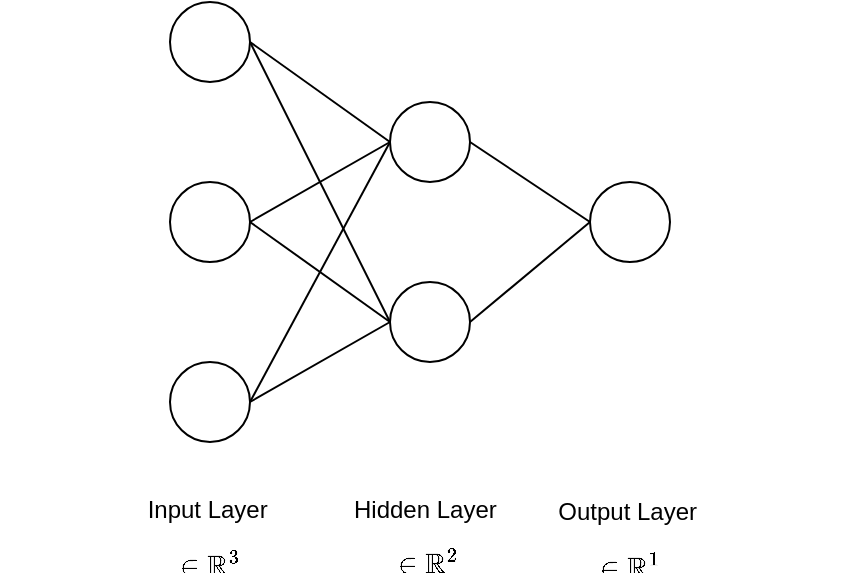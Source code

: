 <mxfile version="16.0.0" type="device"><diagram id="JA9aY69yblqyHNH2PxxD" name="Page-1"><mxGraphModel dx="1504" dy="390" grid="1" gridSize="10" guides="1" tooltips="1" connect="1" arrows="1" fold="1" page="1" pageScale="1" pageWidth="827" pageHeight="1169" math="1" shadow="0"><root><mxCell id="0"/><mxCell id="1" parent="0"/><mxCell id="FI4-Nc0t1YWuETO4-OyY-1" value="" style="ellipse;whiteSpace=wrap;html=1;aspect=fixed;" vertex="1" parent="1"><mxGeometry x="50" y="300" width="40" height="40" as="geometry"/></mxCell><mxCell id="FI4-Nc0t1YWuETO4-OyY-2" value="" style="ellipse;whiteSpace=wrap;html=1;aspect=fixed;" vertex="1" parent="1"><mxGeometry x="50" y="480" width="40" height="40" as="geometry"/></mxCell><mxCell id="FI4-Nc0t1YWuETO4-OyY-3" value="" style="ellipse;whiteSpace=wrap;html=1;aspect=fixed;" vertex="1" parent="1"><mxGeometry x="50" y="390" width="40" height="40" as="geometry"/></mxCell><mxCell id="FI4-Nc0t1YWuETO4-OyY-4" value="" style="ellipse;whiteSpace=wrap;html=1;aspect=fixed;" vertex="1" parent="1"><mxGeometry x="160" y="350" width="40" height="40" as="geometry"/></mxCell><mxCell id="FI4-Nc0t1YWuETO4-OyY-5" value="" style="ellipse;whiteSpace=wrap;html=1;aspect=fixed;" vertex="1" parent="1"><mxGeometry x="160" y="440" width="40" height="40" as="geometry"/></mxCell><mxCell id="FI4-Nc0t1YWuETO4-OyY-6" value="" style="ellipse;whiteSpace=wrap;html=1;aspect=fixed;" vertex="1" parent="1"><mxGeometry x="260" y="390" width="40" height="40" as="geometry"/></mxCell><mxCell id="FI4-Nc0t1YWuETO4-OyY-7" value="" style="endArrow=none;html=1;rounded=0;entryX=0;entryY=0.5;entryDx=0;entryDy=0;exitX=1;exitY=0.5;exitDx=0;exitDy=0;" edge="1" parent="1" source="FI4-Nc0t1YWuETO4-OyY-1" target="FI4-Nc0t1YWuETO4-OyY-4"><mxGeometry width="50" height="50" relative="1" as="geometry"><mxPoint x="120" y="320" as="sourcePoint"/><mxPoint x="170" y="270" as="targetPoint"/></mxGeometry></mxCell><mxCell id="FI4-Nc0t1YWuETO4-OyY-8" value="" style="endArrow=none;html=1;rounded=0;entryX=0;entryY=0.5;entryDx=0;entryDy=0;" edge="1" parent="1" target="FI4-Nc0t1YWuETO4-OyY-4"><mxGeometry width="50" height="50" relative="1" as="geometry"><mxPoint x="90" y="410" as="sourcePoint"/><mxPoint x="160" y="450" as="targetPoint"/></mxGeometry></mxCell><mxCell id="FI4-Nc0t1YWuETO4-OyY-9" value="" style="endArrow=none;html=1;rounded=0;entryX=0;entryY=0.5;entryDx=0;entryDy=0;exitX=1;exitY=0.5;exitDx=0;exitDy=0;" edge="1" parent="1" source="FI4-Nc0t1YWuETO4-OyY-2" target="FI4-Nc0t1YWuETO4-OyY-4"><mxGeometry width="50" height="50" relative="1" as="geometry"><mxPoint x="120" y="500" as="sourcePoint"/><mxPoint x="160" y="450" as="targetPoint"/></mxGeometry></mxCell><mxCell id="FI4-Nc0t1YWuETO4-OyY-10" value="" style="endArrow=none;html=1;rounded=0;entryX=0;entryY=0.5;entryDx=0;entryDy=0;exitX=1;exitY=0.5;exitDx=0;exitDy=0;" edge="1" parent="1" source="FI4-Nc0t1YWuETO4-OyY-1" target="FI4-Nc0t1YWuETO4-OyY-5"><mxGeometry width="50" height="50" relative="1" as="geometry"><mxPoint x="120" y="320" as="sourcePoint"/><mxPoint x="160" y="360" as="targetPoint"/></mxGeometry></mxCell><mxCell id="FI4-Nc0t1YWuETO4-OyY-11" value="" style="endArrow=none;html=1;rounded=0;exitX=1;exitY=0.5;exitDx=0;exitDy=0;" edge="1" parent="1" source="FI4-Nc0t1YWuETO4-OyY-3"><mxGeometry width="50" height="50" relative="1" as="geometry"><mxPoint x="120" y="410" as="sourcePoint"/><mxPoint x="160" y="460" as="targetPoint"/></mxGeometry></mxCell><mxCell id="FI4-Nc0t1YWuETO4-OyY-12" value="" style="endArrow=none;html=1;rounded=0;entryX=0;entryY=0.5;entryDx=0;entryDy=0;" edge="1" parent="1" target="FI4-Nc0t1YWuETO4-OyY-5"><mxGeometry width="50" height="50" relative="1" as="geometry"><mxPoint x="90" y="500" as="sourcePoint"/><mxPoint x="160" y="540" as="targetPoint"/></mxGeometry></mxCell><mxCell id="FI4-Nc0t1YWuETO4-OyY-13" value="" style="endArrow=none;html=1;rounded=0;entryX=0;entryY=0.5;entryDx=0;entryDy=0;exitX=1;exitY=0.5;exitDx=0;exitDy=0;" edge="1" parent="1" source="FI4-Nc0t1YWuETO4-OyY-4" target="FI4-Nc0t1YWuETO4-OyY-6"><mxGeometry width="50" height="50" relative="1" as="geometry"><mxPoint x="240" y="360" as="sourcePoint"/><mxPoint x="280" y="400" as="targetPoint"/></mxGeometry></mxCell><mxCell id="FI4-Nc0t1YWuETO4-OyY-16" value="" style="endArrow=none;html=1;rounded=0;entryX=0;entryY=0.5;entryDx=0;entryDy=0;exitX=1;exitY=0.5;exitDx=0;exitDy=0;" edge="1" parent="1" source="FI4-Nc0t1YWuETO4-OyY-5" target="FI4-Nc0t1YWuETO4-OyY-6"><mxGeometry width="50" height="50" relative="1" as="geometry"><mxPoint x="240" y="460" as="sourcePoint"/><mxPoint x="270.0" y="500" as="targetPoint"/></mxGeometry></mxCell><mxCell id="FI4-Nc0t1YWuETO4-OyY-17" value="&lt;div&gt;Input Layer&amp;nbsp; $$\in \mathbb{R}^{3}$$&lt;/div&gt;" style="text;html=1;align=center;verticalAlign=middle;resizable=0;points=[];autosize=1;strokeColor=none;fillColor=none;" vertex="1" parent="1"><mxGeometry x="-35" y="564" width="210" height="20" as="geometry"/></mxCell><mxCell id="FI4-Nc0t1YWuETO4-OyY-18" value="&lt;div&gt;Hidden Layer&amp;nbsp; $$\in \mathbb{R}^{2}$$&lt;/div&gt;" style="text;whiteSpace=wrap;html=1;" vertex="1" parent="1"><mxGeometry x="140" y="540" width="220" height="30" as="geometry"/></mxCell><mxCell id="FI4-Nc0t1YWuETO4-OyY-19" value="&lt;div&gt;Output Layer&amp;nbsp; $$\in \mathbb{R}^{1}$$&lt;/div&gt;" style="text;html=1;align=center;verticalAlign=middle;resizable=0;points=[];autosize=1;strokeColor=none;fillColor=none;" vertex="1" parent="1"><mxGeometry x="170" y="565" width="220" height="20" as="geometry"/></mxCell></root></mxGraphModel></diagram></mxfile>
